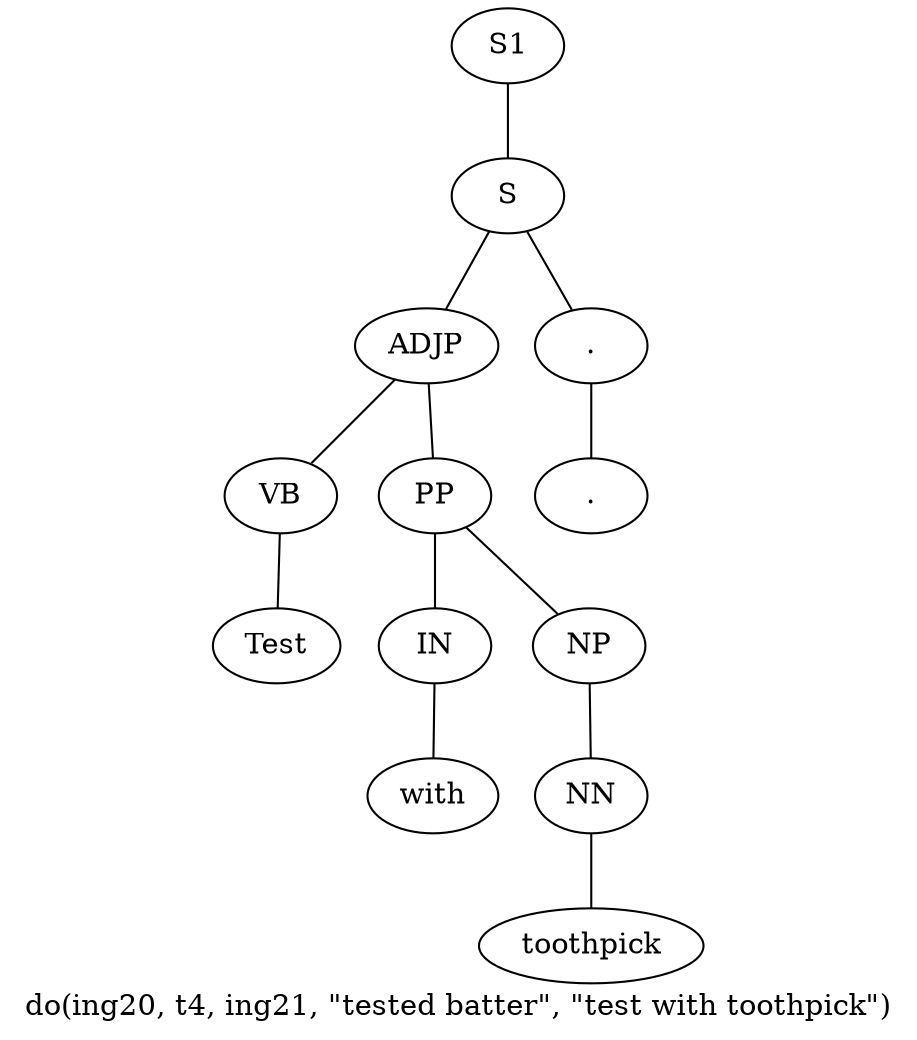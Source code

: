graph SyntaxGraph {
	label = "do(ing20, t4, ing21, \"tested batter\", \"test with toothpick\")";
	Node0 [label="S1"];
	Node1 [label="S"];
	Node2 [label="ADJP"];
	Node3 [label="VB"];
	Node4 [label="Test"];
	Node5 [label="PP"];
	Node6 [label="IN"];
	Node7 [label="with"];
	Node8 [label="NP"];
	Node9 [label="NN"];
	Node10 [label="toothpick"];
	Node11 [label="."];
	Node12 [label="."];

	Node0 -- Node1;
	Node1 -- Node2;
	Node1 -- Node11;
	Node2 -- Node3;
	Node2 -- Node5;
	Node3 -- Node4;
	Node5 -- Node6;
	Node5 -- Node8;
	Node6 -- Node7;
	Node8 -- Node9;
	Node9 -- Node10;
	Node11 -- Node12;
}
